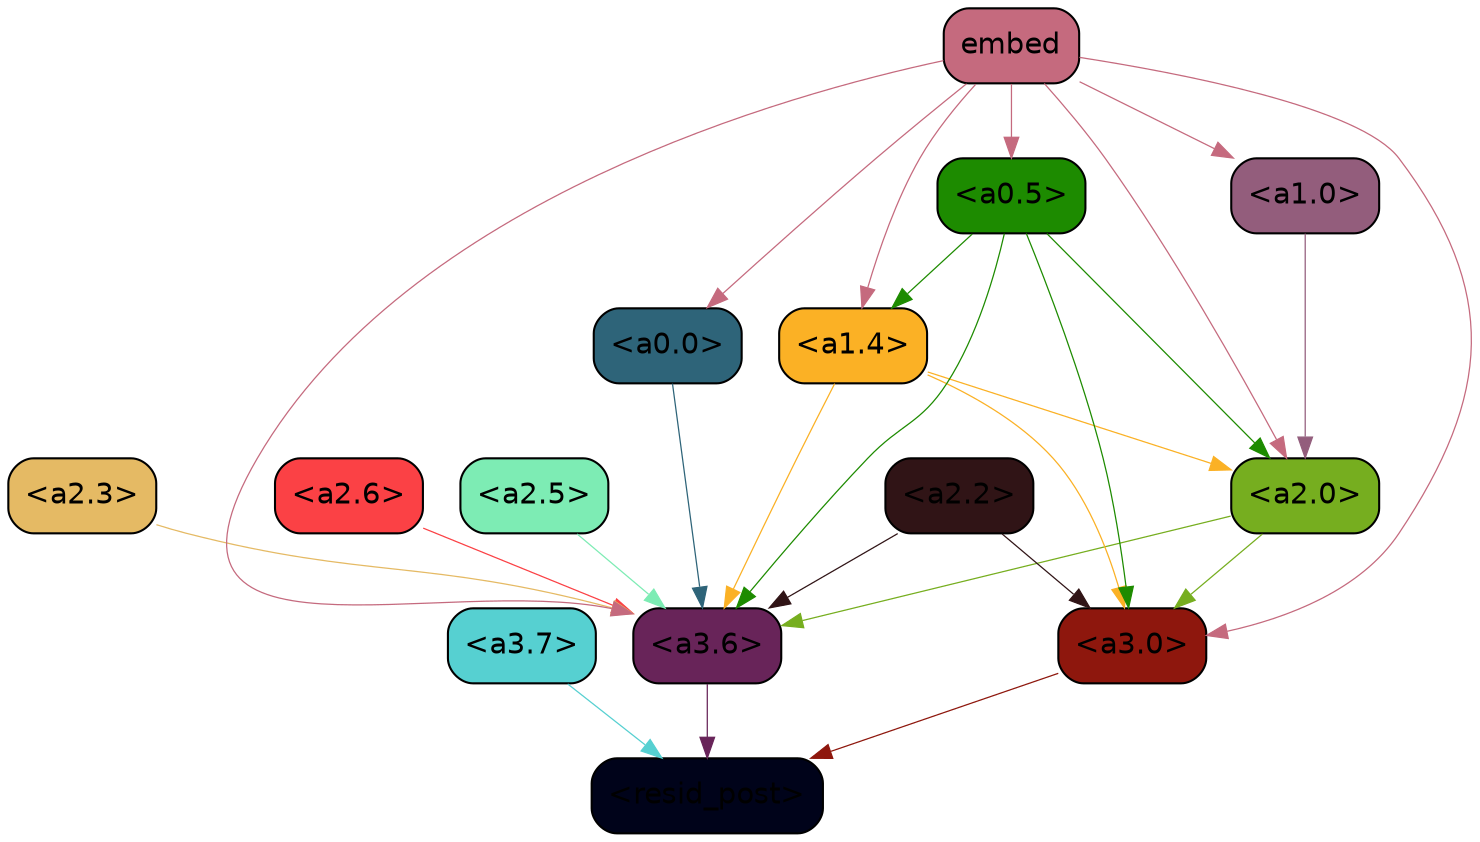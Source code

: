 strict digraph "" {
	graph [bgcolor=transparent,
		layout=dot,
		overlap=false,
		splines=true
	];
	"<a3.7>"	[color=black,
		fillcolor="#56d0d1",
		fontname=Helvetica,
		shape=box,
		style="filled, rounded"];
	"<resid_post>"	[color=black,
		fillcolor="#00031a",
		fontname=Helvetica,
		shape=box,
		style="filled, rounded"];
	"<a3.7>" -> "<resid_post>"	[color="#56d0d1",
		penwidth=0.6];
	"<a3.6>"	[color=black,
		fillcolor="#682459",
		fontname=Helvetica,
		shape=box,
		style="filled, rounded"];
	"<a3.6>" -> "<resid_post>"	[color="#682459",
		penwidth=0.6];
	"<a3.0>"	[color=black,
		fillcolor="#8e170d",
		fontname=Helvetica,
		shape=box,
		style="filled, rounded"];
	"<a3.0>" -> "<resid_post>"	[color="#8e170d",
		penwidth=0.6];
	"<a2.0>"	[color=black,
		fillcolor="#76ae1f",
		fontname=Helvetica,
		shape=box,
		style="filled, rounded"];
	"<a2.0>" -> "<a3.6>"	[color="#76ae1f",
		penwidth=0.6];
	"<a2.0>" -> "<a3.0>"	[color="#76ae1f",
		penwidth=0.6];
	"<a1.4>"	[color=black,
		fillcolor="#fbb125",
		fontname=Helvetica,
		shape=box,
		style="filled, rounded"];
	"<a1.4>" -> "<a3.6>"	[color="#fbb125",
		penwidth=0.6];
	"<a1.4>" -> "<a3.0>"	[color="#fbb125",
		penwidth=0.6];
	"<a1.4>" -> "<a2.0>"	[color="#fbb125",
		penwidth=0.6];
	"<a2.6>"	[color=black,
		fillcolor="#fb4145",
		fontname=Helvetica,
		shape=box,
		style="filled, rounded"];
	"<a2.6>" -> "<a3.6>"	[color="#fb4145",
		penwidth=0.6];
	"<a2.5>"	[color=black,
		fillcolor="#7decb4",
		fontname=Helvetica,
		shape=box,
		style="filled, rounded"];
	"<a2.5>" -> "<a3.6>"	[color="#7decb4",
		penwidth=0.6];
	"<a2.3>"	[color=black,
		fillcolor="#e5ba64",
		fontname=Helvetica,
		shape=box,
		style="filled, rounded"];
	"<a2.3>" -> "<a3.6>"	[color="#e5ba64",
		penwidth=0.6];
	"<a2.2>"	[color=black,
		fillcolor="#301416",
		fontname=Helvetica,
		shape=box,
		style="filled, rounded"];
	"<a2.2>" -> "<a3.6>"	[color="#301416",
		penwidth=0.6];
	"<a2.2>" -> "<a3.0>"	[color="#301416",
		penwidth=0.6];
	embed	[color=black,
		fillcolor="#c56a7e",
		fontname=Helvetica,
		shape=box,
		style="filled, rounded"];
	embed -> "<a3.6>"	[color="#c56a7e",
		penwidth=0.6];
	embed -> "<a3.0>"	[color="#c56a7e",
		penwidth=0.6];
	embed -> "<a2.0>"	[color="#c56a7e",
		penwidth=0.6];
	embed -> "<a1.4>"	[color="#c56a7e",
		penwidth=0.6];
	"<a0.5>"	[color=black,
		fillcolor="#1d8b00",
		fontname=Helvetica,
		shape=box,
		style="filled, rounded"];
	embed -> "<a0.5>"	[color="#c56a7e",
		penwidth=0.6];
	"<a0.0>"	[color=black,
		fillcolor="#2e6479",
		fontname=Helvetica,
		shape=box,
		style="filled, rounded"];
	embed -> "<a0.0>"	[color="#c56a7e",
		penwidth=0.6];
	"<a1.0>"	[color=black,
		fillcolor="#935d7c",
		fontname=Helvetica,
		shape=box,
		style="filled, rounded"];
	embed -> "<a1.0>"	[color="#c56a7e",
		penwidth=0.6];
	"<a0.5>" -> "<a3.6>"	[color="#1d8b00",
		penwidth=0.6];
	"<a0.5>" -> "<a3.0>"	[color="#1d8b00",
		penwidth=0.6];
	"<a0.5>" -> "<a2.0>"	[color="#1d8b00",
		penwidth=0.6];
	"<a0.5>" -> "<a1.4>"	[color="#1d8b00",
		penwidth=0.6];
	"<a0.0>" -> "<a3.6>"	[color="#2e6479",
		penwidth=0.6];
	"<a1.0>" -> "<a2.0>"	[color="#935d7c",
		penwidth=0.6];
}
